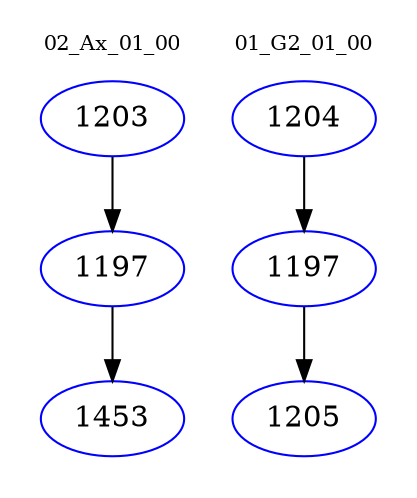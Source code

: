 digraph{
subgraph cluster_0 {
color = white
label = "02_Ax_01_00";
fontsize=10;
T0_1203 [label="1203", color="blue"]
T0_1203 -> T0_1197 [color="black"]
T0_1197 [label="1197", color="blue"]
T0_1197 -> T0_1453 [color="black"]
T0_1453 [label="1453", color="blue"]
}
subgraph cluster_1 {
color = white
label = "01_G2_01_00";
fontsize=10;
T1_1204 [label="1204", color="blue"]
T1_1204 -> T1_1197 [color="black"]
T1_1197 [label="1197", color="blue"]
T1_1197 -> T1_1205 [color="black"]
T1_1205 [label="1205", color="blue"]
}
}
